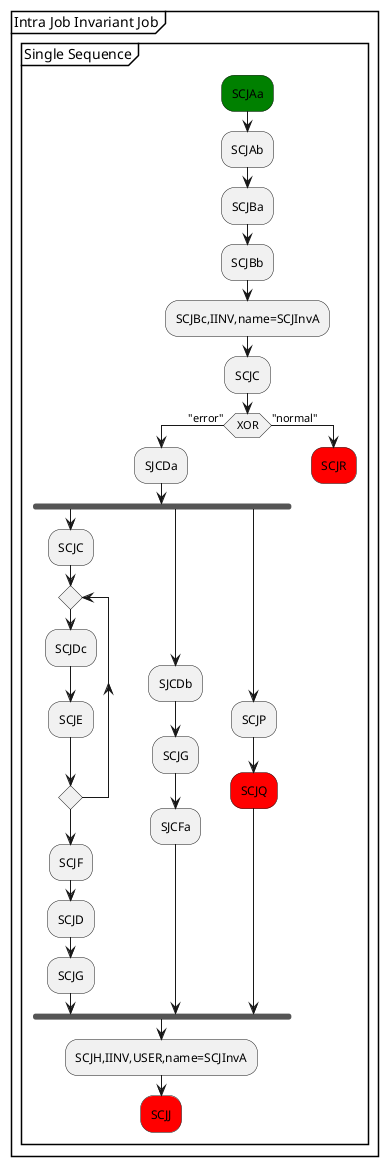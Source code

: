 @startuml
partition "Intra Job Invariant Job" {
group "Single Sequence"
  #green:SCJAa;
  :SCJAb;
  :SCJBa;
  :SCJBb;
  :SCJBc,IINV,name=SCJInvA;
  :SCJC;
  if (XOR) then ("error")
    :SJCDa;
    fork
      :SCJC;
      repeat
        :SCJDc;
        :SCJE;
      repeat while
      :SCJF;
      :SCJD;
      :SCJG;
    fork again
    :SJCDb;
      :SCJG;
      :SJCFa;
    fork again
      :SCJP;
      #red:SCJQ;
    end fork
    :SCJH,IINV,USER,name=SCJInvA;
    #red:SCJJ;
    detach
  else ("normal")
    #red:SCJR;
    detach
  endif
end group
}
@enduml